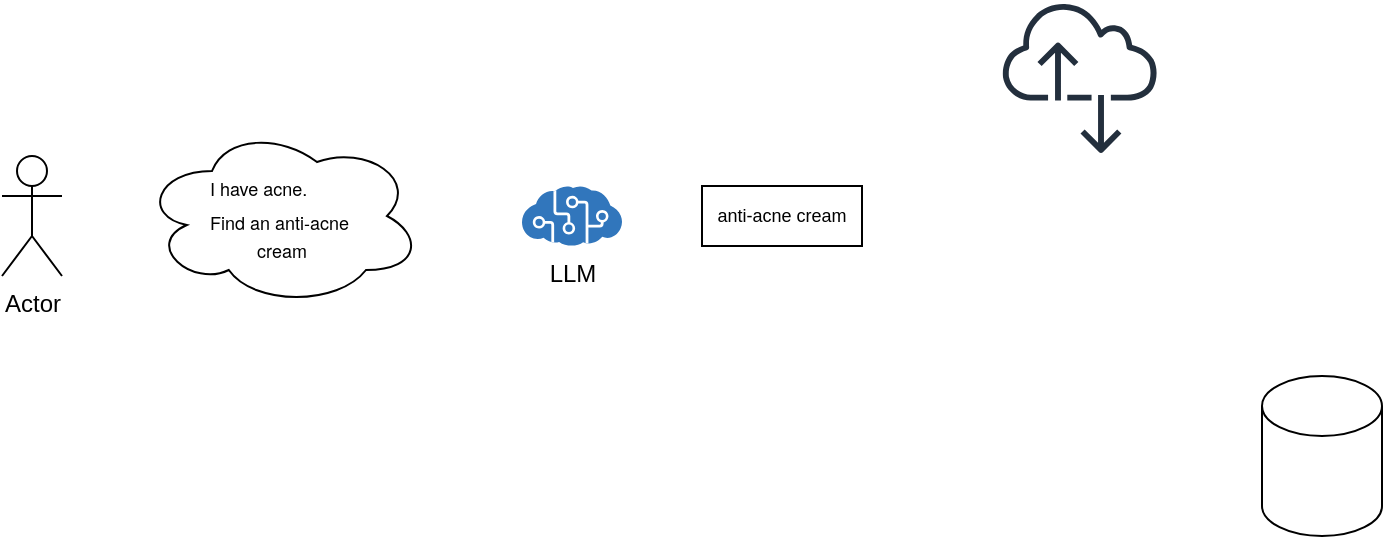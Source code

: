 <mxfile>
    <diagram id="dGnL32opo7n03FPh2dYb" name="Page-1">
        <mxGraphModel dx="967" dy="534" grid="1" gridSize="10" guides="1" tooltips="1" connect="1" arrows="1" fold="1" page="1" pageScale="1" pageWidth="850" pageHeight="1100" math="0" shadow="0">
            <root>
                <mxCell id="0"/>
                <mxCell id="1" parent="0"/>
                <mxCell id="2" value="Actor" style="shape=umlActor;verticalLabelPosition=bottom;verticalAlign=top;html=1;outlineConnect=0;" vertex="1" parent="1">
                    <mxGeometry x="110" y="80" width="30" height="60" as="geometry"/>
                </mxCell>
                <mxCell id="3" value="&lt;p style=&quot;margin: 0px; font-variant-numeric: normal; font-variant-east-asian: normal; font-variant-alternates: normal; font-kerning: auto; font-optical-sizing: auto; font-feature-settings: normal; font-variation-settings: normal; font-variant-position: normal; font-stretch: normal; line-height: normal; font-family: &amp;quot;Helvetica Neue&amp;quot;; text-align: start;&quot; class=&quot;p1&quot;&gt;&lt;font style=&quot;font-size: 9px;&quot;&gt;I have acne.&lt;br&gt;Find an anti-acne&amp;nbsp;&lt;/font&gt;&lt;/p&gt;&lt;span style=&quot;font-family: &amp;quot;Helvetica Neue&amp;quot;; font-size: 9px; text-align: start;&quot;&gt;cream&lt;/span&gt;" style="ellipse;shape=cloud;whiteSpace=wrap;html=1;" vertex="1" parent="1">
                    <mxGeometry x="180" y="65" width="140" height="90" as="geometry"/>
                </mxCell>
                <mxCell id="4" value="" style="shape=cylinder3;whiteSpace=wrap;html=1;boundedLbl=1;backgroundOutline=1;size=15;" vertex="1" parent="1">
                    <mxGeometry x="740" y="190" width="60" height="80" as="geometry"/>
                </mxCell>
                <mxCell id="6" value="LLM" style="sketch=0;aspect=fixed;html=1;points=[];align=center;image;fontSize=12;image=img/lib/mscae/Cognitive_Services.svg;" vertex="1" parent="1">
                    <mxGeometry x="370" y="95" width="50" height="30" as="geometry"/>
                </mxCell>
                <mxCell id="7" value="anti-acne cream" style="rounded=0;whiteSpace=wrap;html=1;fontSize=9;" vertex="1" parent="1">
                    <mxGeometry x="460" y="95" width="80" height="30" as="geometry"/>
                </mxCell>
                <mxCell id="8" value="" style="sketch=0;outlineConnect=0;fontColor=#232F3E;gradientColor=none;fillColor=#232F3D;strokeColor=none;dashed=0;verticalLabelPosition=bottom;verticalAlign=top;align=center;html=1;fontSize=12;fontStyle=0;aspect=fixed;pointerEvents=1;shape=mxgraph.aws4.internet_alt2;" vertex="1" parent="1">
                    <mxGeometry x="610" y="2" width="78" height="78" as="geometry"/>
                </mxCell>
            </root>
        </mxGraphModel>
    </diagram>
</mxfile>